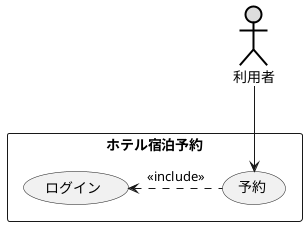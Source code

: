 @startuml 演習2-3
actor 利用者 #DDDDDD;line:black;line.bold;
rectangle ホテル宿泊予約 {
usecase ログイン
usecase 予約
}
利用者 --> 予約
ログイン <. 予約 : << include >>
@enduml